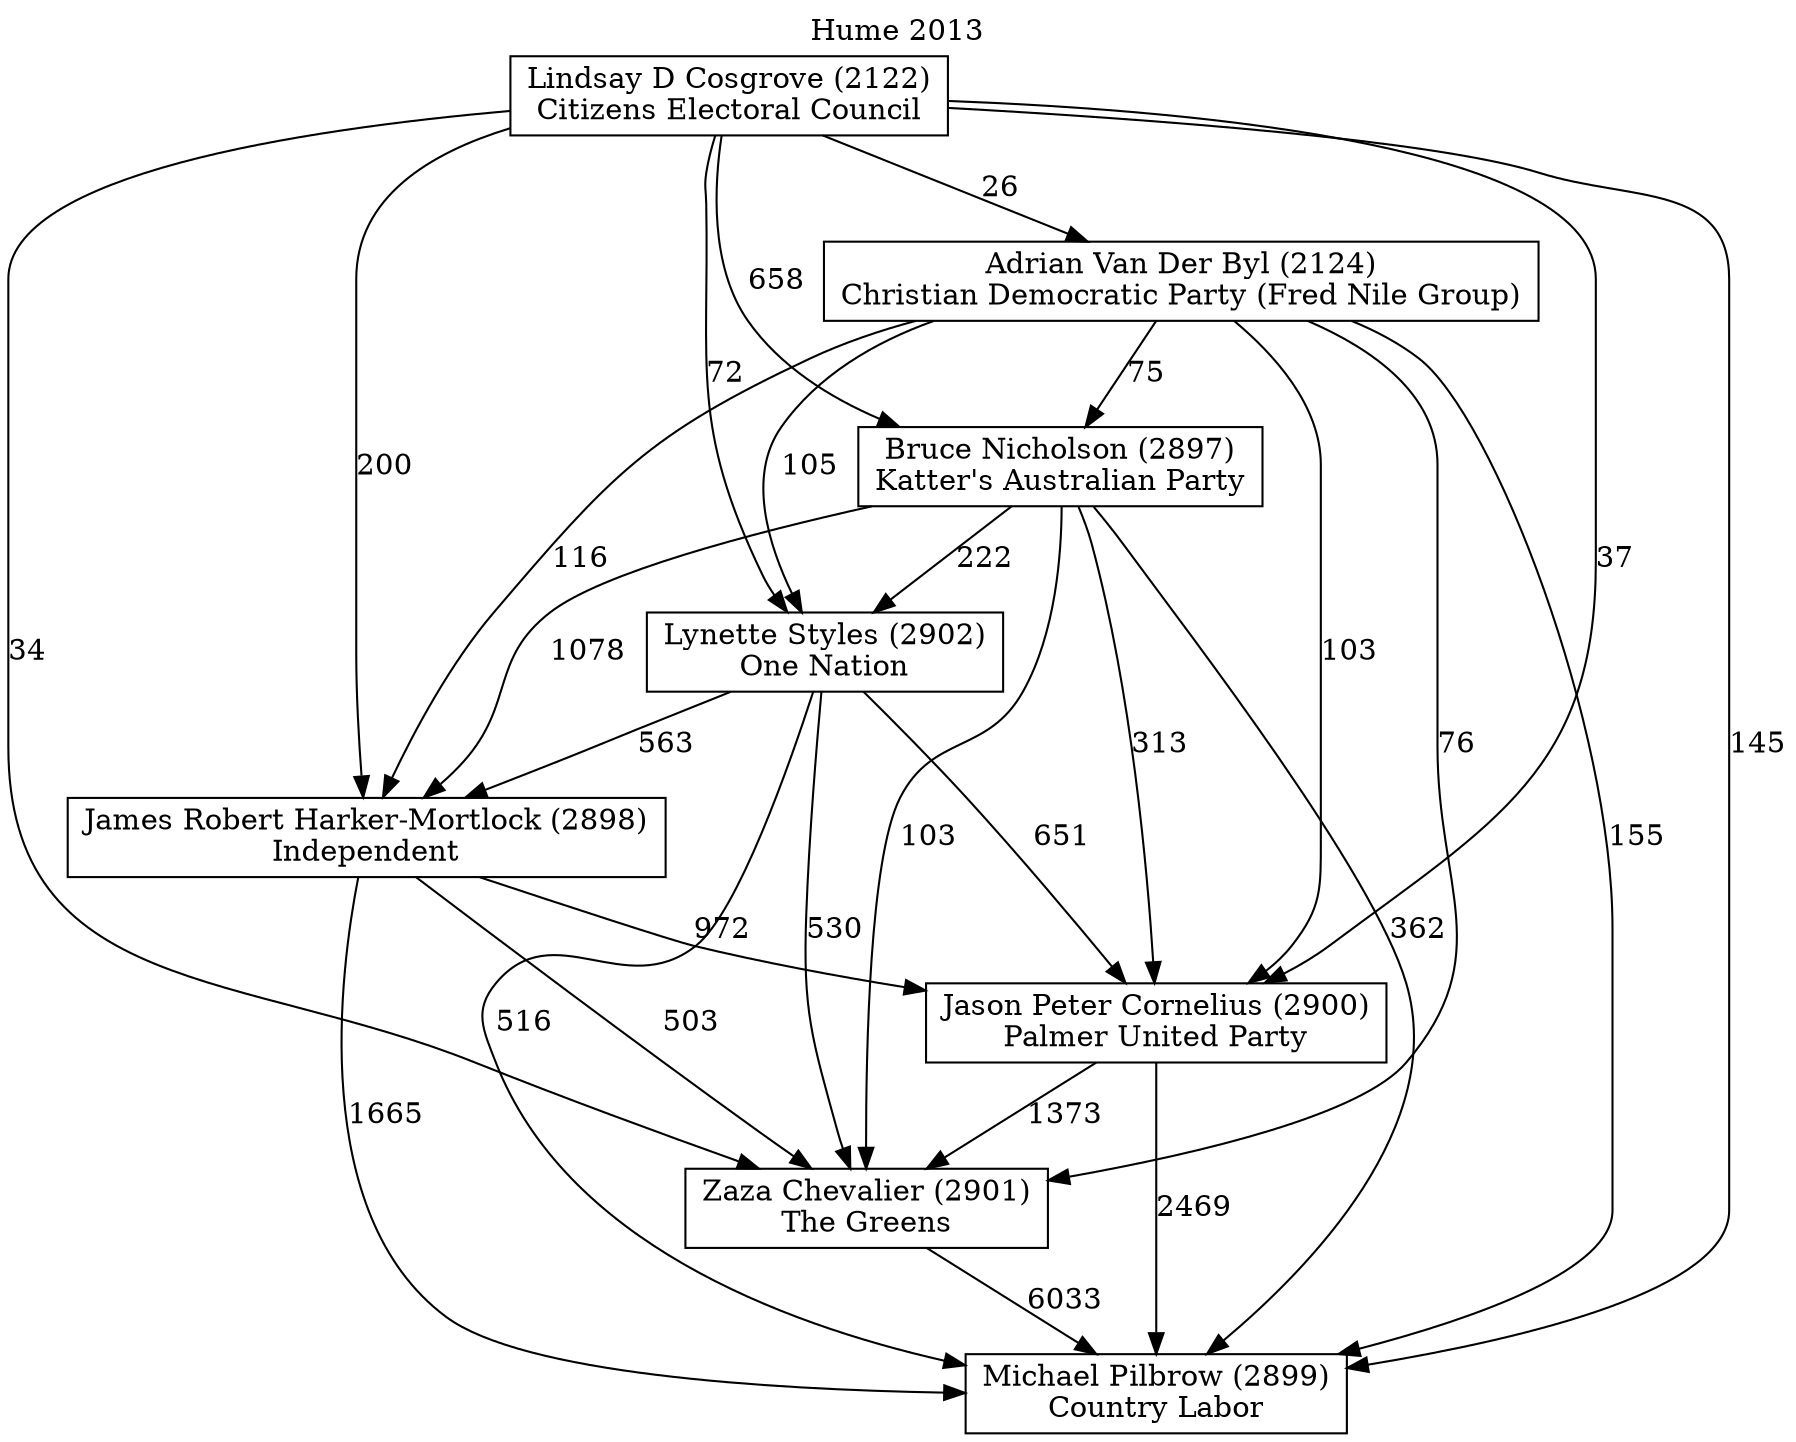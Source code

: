 // House preference flow
digraph "Michael Pilbrow (2899)_Hume_2013" {
	graph [label="Hume 2013" labelloc=t mclimit=10]
	node [shape=box]
	"Michael Pilbrow (2899)" [label="Michael Pilbrow (2899)
Country Labor"]
	"Zaza Chevalier (2901)" [label="Zaza Chevalier (2901)
The Greens"]
	"Jason Peter Cornelius (2900)" [label="Jason Peter Cornelius (2900)
Palmer United Party"]
	"James Robert Harker-Mortlock (2898)" [label="James Robert Harker-Mortlock (2898)
Independent"]
	"Lynette Styles (2902)" [label="Lynette Styles (2902)
One Nation"]
	"Bruce Nicholson (2897)" [label="Bruce Nicholson (2897)
Katter's Australian Party"]
	"Adrian Van Der Byl (2124)" [label="Adrian Van Der Byl (2124)
Christian Democratic Party (Fred Nile Group)"]
	"Lindsay D Cosgrove (2122)" [label="Lindsay D Cosgrove (2122)
Citizens Electoral Council"]
	"Zaza Chevalier (2901)" -> "Michael Pilbrow (2899)" [label=6033]
	"Jason Peter Cornelius (2900)" -> "Zaza Chevalier (2901)" [label=1373]
	"James Robert Harker-Mortlock (2898)" -> "Jason Peter Cornelius (2900)" [label=972]
	"Lynette Styles (2902)" -> "James Robert Harker-Mortlock (2898)" [label=563]
	"Bruce Nicholson (2897)" -> "Lynette Styles (2902)" [label=222]
	"Adrian Van Der Byl (2124)" -> "Bruce Nicholson (2897)" [label=75]
	"Lindsay D Cosgrove (2122)" -> "Adrian Van Der Byl (2124)" [label=26]
	"Jason Peter Cornelius (2900)" -> "Michael Pilbrow (2899)" [label=2469]
	"James Robert Harker-Mortlock (2898)" -> "Michael Pilbrow (2899)" [label=1665]
	"Lynette Styles (2902)" -> "Michael Pilbrow (2899)" [label=516]
	"Bruce Nicholson (2897)" -> "Michael Pilbrow (2899)" [label=362]
	"Adrian Van Der Byl (2124)" -> "Michael Pilbrow (2899)" [label=155]
	"Lindsay D Cosgrove (2122)" -> "Michael Pilbrow (2899)" [label=145]
	"Lindsay D Cosgrove (2122)" -> "Bruce Nicholson (2897)" [label=658]
	"Adrian Van Der Byl (2124)" -> "Lynette Styles (2902)" [label=105]
	"Lindsay D Cosgrove (2122)" -> "Lynette Styles (2902)" [label=72]
	"Bruce Nicholson (2897)" -> "James Robert Harker-Mortlock (2898)" [label=1078]
	"Adrian Van Der Byl (2124)" -> "James Robert Harker-Mortlock (2898)" [label=116]
	"Lindsay D Cosgrove (2122)" -> "James Robert Harker-Mortlock (2898)" [label=200]
	"Lynette Styles (2902)" -> "Jason Peter Cornelius (2900)" [label=651]
	"Bruce Nicholson (2897)" -> "Jason Peter Cornelius (2900)" [label=313]
	"Adrian Van Der Byl (2124)" -> "Jason Peter Cornelius (2900)" [label=103]
	"Lindsay D Cosgrove (2122)" -> "Jason Peter Cornelius (2900)" [label=37]
	"James Robert Harker-Mortlock (2898)" -> "Zaza Chevalier (2901)" [label=503]
	"Lynette Styles (2902)" -> "Zaza Chevalier (2901)" [label=530]
	"Bruce Nicholson (2897)" -> "Zaza Chevalier (2901)" [label=103]
	"Adrian Van Der Byl (2124)" -> "Zaza Chevalier (2901)" [label=76]
	"Lindsay D Cosgrove (2122)" -> "Zaza Chevalier (2901)" [label=34]
}
